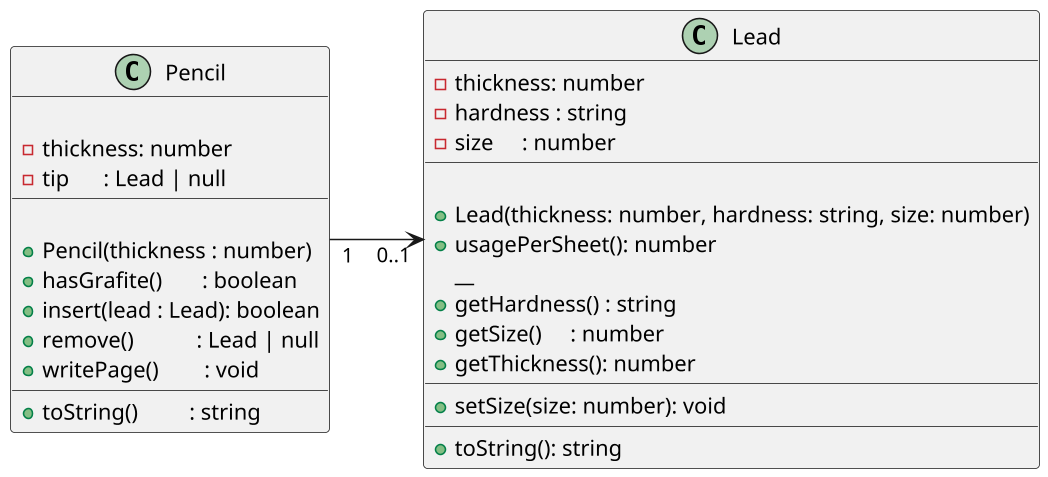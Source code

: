 @startuml
skinparam defaultFontName "Source Code Pro"
skinparam dpi 150
left to right direction

class Lead {
    - thickness: number
    - hardness : string
    - size     : number
    __
  
    + Lead(thickness: number, hardness: string, size: number)
    + usagePerSheet(): number
    __    
    + getHardness() : string
    + getSize()     : number
    + getThickness(): number
    __
    + setSize(size: number): void
    __
    + toString(): string
}

class Pencil {
    
    - thickness: number
    - tip      : Lead | null
    __

    + Pencil(thickness : number)    
    + hasGrafite()       : boolean    
    + insert(lead : Lead): boolean
    + remove()           : Lead | null
    + writePage()        : void
    __
    + toString()         : string
}

Pencil "1" --> "0..1" Lead
@enduml